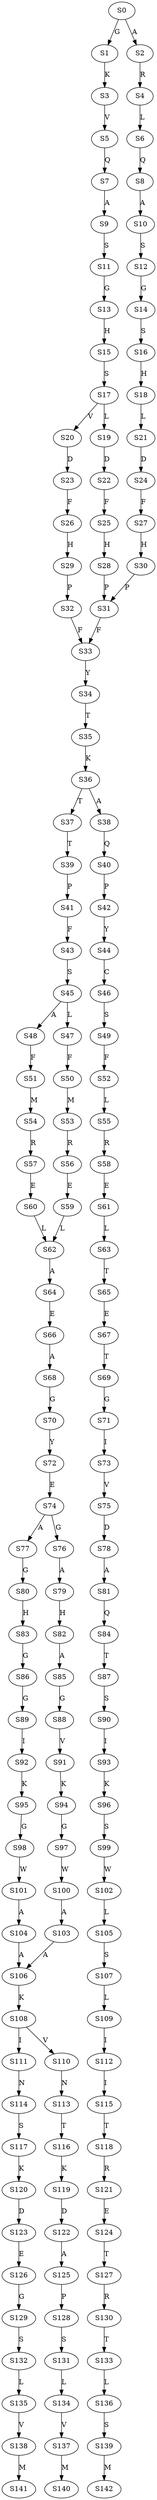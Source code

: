 strict digraph  {
	S0 -> S1 [ label = G ];
	S0 -> S2 [ label = A ];
	S1 -> S3 [ label = K ];
	S2 -> S4 [ label = R ];
	S3 -> S5 [ label = V ];
	S4 -> S6 [ label = L ];
	S5 -> S7 [ label = Q ];
	S6 -> S8 [ label = Q ];
	S7 -> S9 [ label = A ];
	S8 -> S10 [ label = A ];
	S9 -> S11 [ label = S ];
	S10 -> S12 [ label = S ];
	S11 -> S13 [ label = G ];
	S12 -> S14 [ label = G ];
	S13 -> S15 [ label = H ];
	S14 -> S16 [ label = S ];
	S15 -> S17 [ label = S ];
	S16 -> S18 [ label = H ];
	S17 -> S19 [ label = L ];
	S17 -> S20 [ label = V ];
	S18 -> S21 [ label = L ];
	S19 -> S22 [ label = D ];
	S20 -> S23 [ label = D ];
	S21 -> S24 [ label = D ];
	S22 -> S25 [ label = F ];
	S23 -> S26 [ label = F ];
	S24 -> S27 [ label = F ];
	S25 -> S28 [ label = H ];
	S26 -> S29 [ label = H ];
	S27 -> S30 [ label = H ];
	S28 -> S31 [ label = P ];
	S29 -> S32 [ label = P ];
	S30 -> S31 [ label = P ];
	S31 -> S33 [ label = F ];
	S32 -> S33 [ label = F ];
	S33 -> S34 [ label = Y ];
	S34 -> S35 [ label = T ];
	S35 -> S36 [ label = K ];
	S36 -> S37 [ label = T ];
	S36 -> S38 [ label = A ];
	S37 -> S39 [ label = T ];
	S38 -> S40 [ label = Q ];
	S39 -> S41 [ label = P ];
	S40 -> S42 [ label = P ];
	S41 -> S43 [ label = F ];
	S42 -> S44 [ label = Y ];
	S43 -> S45 [ label = S ];
	S44 -> S46 [ label = C ];
	S45 -> S47 [ label = L ];
	S45 -> S48 [ label = A ];
	S46 -> S49 [ label = S ];
	S47 -> S50 [ label = F ];
	S48 -> S51 [ label = F ];
	S49 -> S52 [ label = F ];
	S50 -> S53 [ label = M ];
	S51 -> S54 [ label = M ];
	S52 -> S55 [ label = L ];
	S53 -> S56 [ label = R ];
	S54 -> S57 [ label = R ];
	S55 -> S58 [ label = R ];
	S56 -> S59 [ label = E ];
	S57 -> S60 [ label = E ];
	S58 -> S61 [ label = E ];
	S59 -> S62 [ label = L ];
	S60 -> S62 [ label = L ];
	S61 -> S63 [ label = L ];
	S62 -> S64 [ label = A ];
	S63 -> S65 [ label = T ];
	S64 -> S66 [ label = E ];
	S65 -> S67 [ label = E ];
	S66 -> S68 [ label = A ];
	S67 -> S69 [ label = T ];
	S68 -> S70 [ label = G ];
	S69 -> S71 [ label = G ];
	S70 -> S72 [ label = Y ];
	S71 -> S73 [ label = I ];
	S72 -> S74 [ label = E ];
	S73 -> S75 [ label = V ];
	S74 -> S76 [ label = G ];
	S74 -> S77 [ label = A ];
	S75 -> S78 [ label = D ];
	S76 -> S79 [ label = A ];
	S77 -> S80 [ label = G ];
	S78 -> S81 [ label = A ];
	S79 -> S82 [ label = H ];
	S80 -> S83 [ label = H ];
	S81 -> S84 [ label = Q ];
	S82 -> S85 [ label = A ];
	S83 -> S86 [ label = G ];
	S84 -> S87 [ label = T ];
	S85 -> S88 [ label = G ];
	S86 -> S89 [ label = G ];
	S87 -> S90 [ label = S ];
	S88 -> S91 [ label = V ];
	S89 -> S92 [ label = I ];
	S90 -> S93 [ label = I ];
	S91 -> S94 [ label = K ];
	S92 -> S95 [ label = K ];
	S93 -> S96 [ label = K ];
	S94 -> S97 [ label = G ];
	S95 -> S98 [ label = G ];
	S96 -> S99 [ label = S ];
	S97 -> S100 [ label = W ];
	S98 -> S101 [ label = W ];
	S99 -> S102 [ label = W ];
	S100 -> S103 [ label = A ];
	S101 -> S104 [ label = A ];
	S102 -> S105 [ label = L ];
	S103 -> S106 [ label = A ];
	S104 -> S106 [ label = A ];
	S105 -> S107 [ label = S ];
	S106 -> S108 [ label = K ];
	S107 -> S109 [ label = L ];
	S108 -> S110 [ label = V ];
	S108 -> S111 [ label = I ];
	S109 -> S112 [ label = I ];
	S110 -> S113 [ label = N ];
	S111 -> S114 [ label = N ];
	S112 -> S115 [ label = I ];
	S113 -> S116 [ label = T ];
	S114 -> S117 [ label = S ];
	S115 -> S118 [ label = T ];
	S116 -> S119 [ label = K ];
	S117 -> S120 [ label = K ];
	S118 -> S121 [ label = R ];
	S119 -> S122 [ label = D ];
	S120 -> S123 [ label = D ];
	S121 -> S124 [ label = E ];
	S122 -> S125 [ label = A ];
	S123 -> S126 [ label = E ];
	S124 -> S127 [ label = T ];
	S125 -> S128 [ label = P ];
	S126 -> S129 [ label = G ];
	S127 -> S130 [ label = R ];
	S128 -> S131 [ label = S ];
	S129 -> S132 [ label = S ];
	S130 -> S133 [ label = T ];
	S131 -> S134 [ label = L ];
	S132 -> S135 [ label = L ];
	S133 -> S136 [ label = L ];
	S134 -> S137 [ label = V ];
	S135 -> S138 [ label = V ];
	S136 -> S139 [ label = S ];
	S137 -> S140 [ label = M ];
	S138 -> S141 [ label = M ];
	S139 -> S142 [ label = M ];
}
